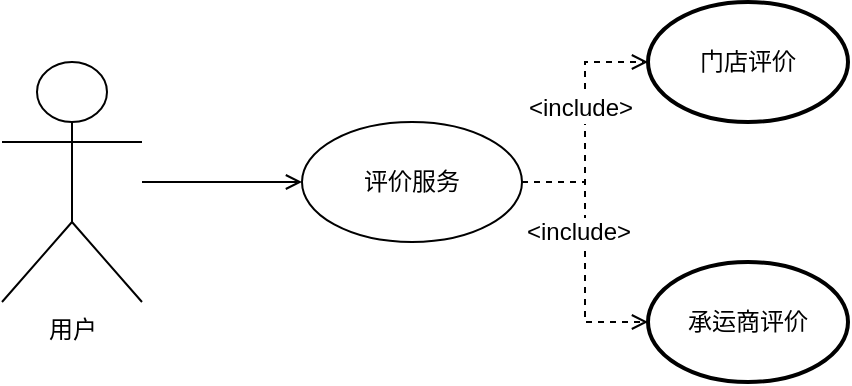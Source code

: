 <mxfile version="12.1.9" type="github" pages="1"><diagram id="hOHOoJCFUan6C7D23lem" name="Page-1"><mxGraphModel dx="868" dy="496" grid="1" gridSize="10" guides="1" tooltips="1" connect="1" arrows="1" fold="1" page="1" pageScale="1" pageWidth="827" pageHeight="1169" math="0" shadow="0"><root><mxCell id="0"/><mxCell id="1" parent="0"/><mxCell id="NhQZzc7x8NPAtr38IrWQ-60" style="edgeStyle=orthogonalEdgeStyle;rounded=0;orthogonalLoop=1;jettySize=auto;html=1;endArrow=open;endFill=0;" edge="1" parent="1" source="NhQZzc7x8NPAtr38IrWQ-54"><mxGeometry relative="1" as="geometry"><mxPoint x="240" y="290" as="targetPoint"/></mxGeometry></mxCell><mxCell id="NhQZzc7x8NPAtr38IrWQ-54" value="用户" style="shape=umlActor;verticalLabelPosition=bottom;labelBackgroundColor=#ffffff;verticalAlign=top;html=1;outlineConnect=0;" vertex="1" parent="1"><mxGeometry x="90" y="230" width="70" height="120" as="geometry"/></mxCell><mxCell id="NhQZzc7x8NPAtr38IrWQ-82" value="评价服务" style="ellipse;whiteSpace=wrap;html=1;shadow=0;comic=0;gradientColor=none;" vertex="1" parent="1"><mxGeometry x="240" y="260" width="110" height="60" as="geometry"/></mxCell><mxCell id="NhQZzc7x8NPAtr38IrWQ-100" value="" style="edgeStyle=orthogonalEdgeStyle;rounded=0;orthogonalLoop=1;jettySize=auto;html=1;dashed=1;endArrow=open;endFill=0;exitX=1;exitY=0.5;exitDx=0;exitDy=0;" edge="1" parent="1" source="NhQZzc7x8NPAtr38IrWQ-82" target="NhQZzc7x8NPAtr38IrWQ-99"><mxGeometry relative="1" as="geometry"><mxPoint x="520" y="370" as="sourcePoint"/></mxGeometry></mxCell><mxCell id="NhQZzc7x8NPAtr38IrWQ-104" value="&amp;lt;include&amp;gt;" style="text;html=1;resizable=0;points=[];align=center;verticalAlign=middle;labelBackgroundColor=#ffffff;" vertex="1" connectable="0" parent="NhQZzc7x8NPAtr38IrWQ-100"><mxGeometry x="0.118" y="3" relative="1" as="geometry"><mxPoint as="offset"/></mxGeometry></mxCell><mxCell id="NhQZzc7x8NPAtr38IrWQ-99" value="门店评价" style="strokeWidth=2;html=1;shape=mxgraph.flowchart.start_1;whiteSpace=wrap;shadow=0;comic=0;gradientColor=none;" vertex="1" parent="1"><mxGeometry x="413" y="200" width="100" height="60" as="geometry"/></mxCell><mxCell id="NhQZzc7x8NPAtr38IrWQ-102" value="承运商评价" style="strokeWidth=2;html=1;shape=mxgraph.flowchart.start_1;whiteSpace=wrap;shadow=0;comic=0;gradientColor=none;" vertex="1" parent="1"><mxGeometry x="413" y="330" width="100" height="60" as="geometry"/></mxCell><mxCell id="NhQZzc7x8NPAtr38IrWQ-105" style="edgeStyle=orthogonalEdgeStyle;rounded=0;orthogonalLoop=1;jettySize=auto;html=1;dashed=1;endArrow=open;endFill=0;entryX=0;entryY=0.5;entryDx=0;entryDy=0;entryPerimeter=0;exitX=1;exitY=0.5;exitDx=0;exitDy=0;" edge="1" parent="1" source="NhQZzc7x8NPAtr38IrWQ-82" target="NhQZzc7x8NPAtr38IrWQ-102"><mxGeometry relative="1" as="geometry"><mxPoint x="320" y="420" as="targetPoint"/><mxPoint x="350" y="290" as="sourcePoint"/></mxGeometry></mxCell><mxCell id="NhQZzc7x8NPAtr38IrWQ-106" value="&amp;lt;include&amp;gt;" style="text;html=1;resizable=0;points=[];align=center;verticalAlign=middle;labelBackgroundColor=#ffffff;" vertex="1" connectable="0" parent="NhQZzc7x8NPAtr38IrWQ-105"><mxGeometry x="-0.158" y="-4" relative="1" as="geometry"><mxPoint as="offset"/></mxGeometry></mxCell></root></mxGraphModel></diagram></mxfile>